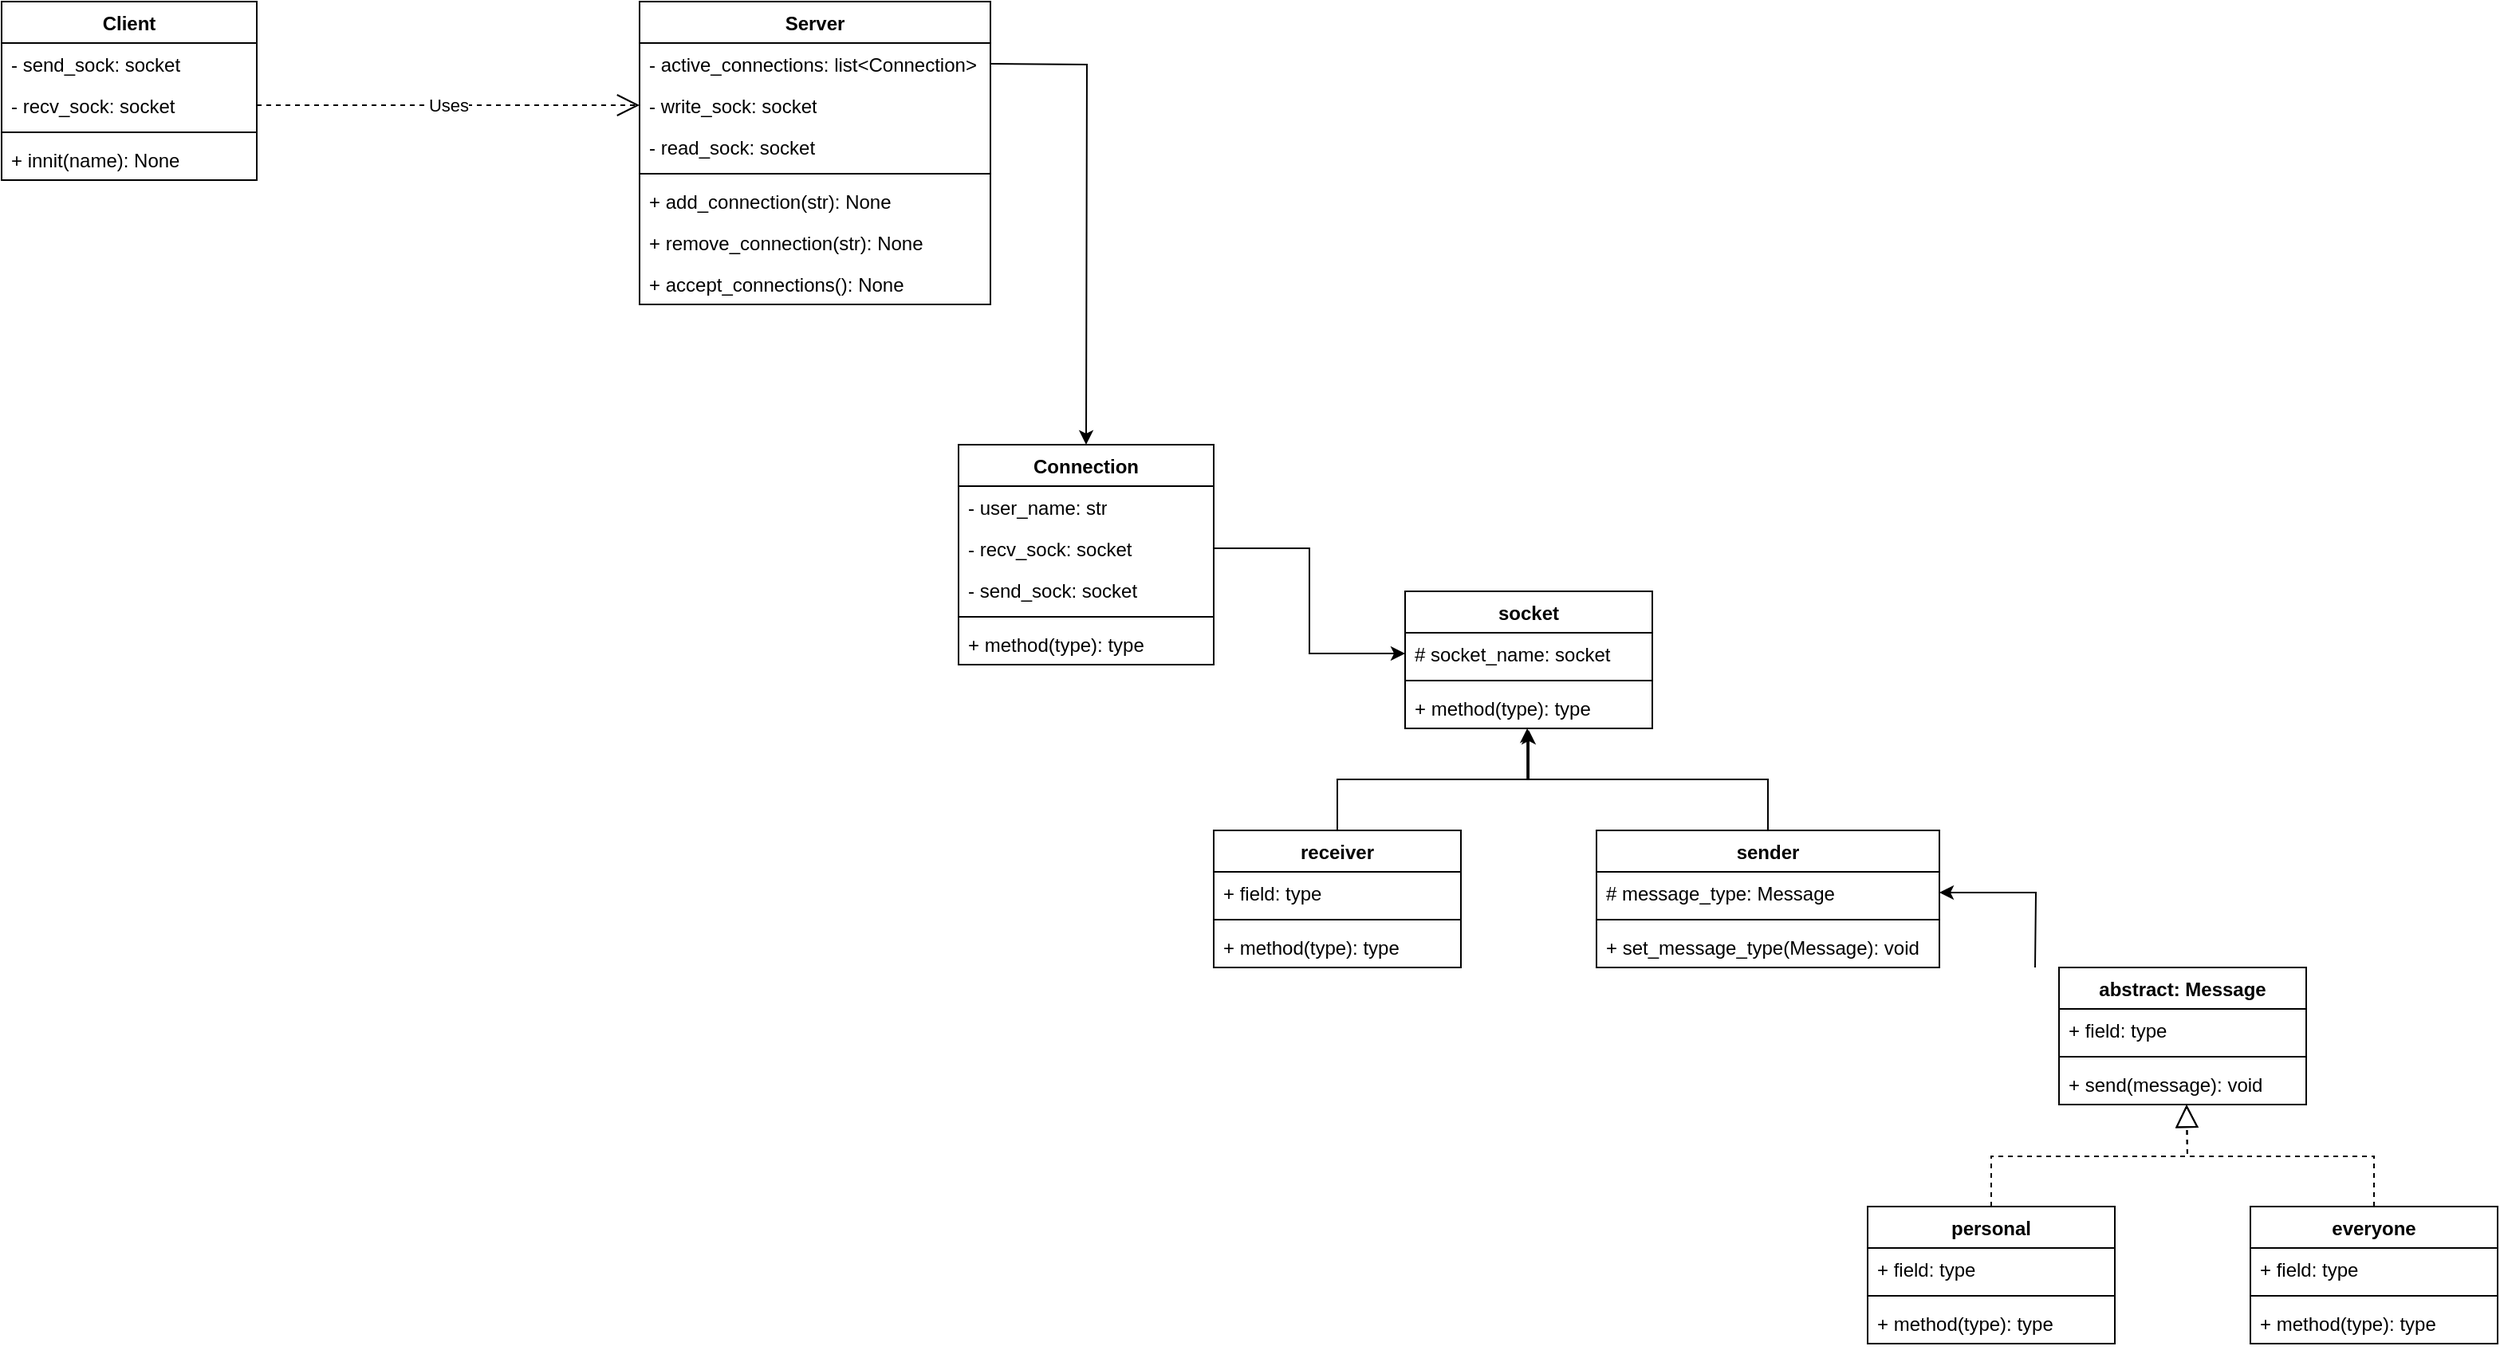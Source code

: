 <mxfile version="24.3.0" type="device" pages="2">
  <diagram id="C5RBs43oDa-KdzZeNtuy" name="Class Diagram">
    <mxGraphModel dx="1194" dy="496" grid="1" gridSize="10" guides="1" tooltips="1" connect="1" arrows="1" fold="1" page="1" pageScale="1" pageWidth="827" pageHeight="1169" math="0" shadow="0">
      <root>
        <mxCell id="WIyWlLk6GJQsqaUBKTNV-0" />
        <mxCell id="WIyWlLk6GJQsqaUBKTNV-1" parent="WIyWlLk6GJQsqaUBKTNV-0" />
        <mxCell id="v_Jj5q0ID63RUvaCrqaN-0" value="Client" style="swimlane;fontStyle=1;align=center;verticalAlign=top;childLayout=stackLayout;horizontal=1;startSize=26;horizontalStack=0;resizeParent=1;resizeParentMax=0;resizeLast=0;collapsible=1;marginBottom=0;whiteSpace=wrap;html=1;" parent="WIyWlLk6GJQsqaUBKTNV-1" vertex="1">
          <mxGeometry x="80" y="80" width="160" height="112" as="geometry" />
        </mxCell>
        <mxCell id="v_Jj5q0ID63RUvaCrqaN-1" value="- send_sock: socket" style="text;strokeColor=none;fillColor=none;align=left;verticalAlign=top;spacingLeft=4;spacingRight=4;overflow=hidden;rotatable=0;points=[[0,0.5],[1,0.5]];portConstraint=eastwest;whiteSpace=wrap;html=1;" parent="v_Jj5q0ID63RUvaCrqaN-0" vertex="1">
          <mxGeometry y="26" width="160" height="26" as="geometry" />
        </mxCell>
        <mxCell id="v_Jj5q0ID63RUvaCrqaN-9" value="- recv_sock: socket" style="text;strokeColor=none;fillColor=none;align=left;verticalAlign=top;spacingLeft=4;spacingRight=4;overflow=hidden;rotatable=0;points=[[0,0.5],[1,0.5]];portConstraint=eastwest;whiteSpace=wrap;html=1;" parent="v_Jj5q0ID63RUvaCrqaN-0" vertex="1">
          <mxGeometry y="52" width="160" height="26" as="geometry" />
        </mxCell>
        <mxCell id="v_Jj5q0ID63RUvaCrqaN-2" value="" style="line;strokeWidth=1;fillColor=none;align=left;verticalAlign=middle;spacingTop=-1;spacingLeft=3;spacingRight=3;rotatable=0;labelPosition=right;points=[];portConstraint=eastwest;strokeColor=inherit;" parent="v_Jj5q0ID63RUvaCrqaN-0" vertex="1">
          <mxGeometry y="78" width="160" height="8" as="geometry" />
        </mxCell>
        <mxCell id="v_Jj5q0ID63RUvaCrqaN-3" value="+ innit(name): None" style="text;strokeColor=none;fillColor=none;align=left;verticalAlign=top;spacingLeft=4;spacingRight=4;overflow=hidden;rotatable=0;points=[[0,0.5],[1,0.5]];portConstraint=eastwest;whiteSpace=wrap;html=1;" parent="v_Jj5q0ID63RUvaCrqaN-0" vertex="1">
          <mxGeometry y="86" width="160" height="26" as="geometry" />
        </mxCell>
        <mxCell id="v_Jj5q0ID63RUvaCrqaN-4" value="Server" style="swimlane;fontStyle=1;align=center;verticalAlign=top;childLayout=stackLayout;horizontal=1;startSize=26;horizontalStack=0;resizeParent=1;resizeParentMax=0;resizeLast=0;collapsible=1;marginBottom=0;whiteSpace=wrap;html=1;" parent="WIyWlLk6GJQsqaUBKTNV-1" vertex="1">
          <mxGeometry x="480" y="80" width="220" height="190" as="geometry" />
        </mxCell>
        <mxCell id="ywHb8sMygKDk7u-xR07f-25" value="- active_connections: list&amp;lt;Connection&amp;gt;" style="text;strokeColor=none;fillColor=none;align=left;verticalAlign=top;spacingLeft=4;spacingRight=4;overflow=hidden;rotatable=0;points=[[0,0.5],[1,0.5]];portConstraint=eastwest;whiteSpace=wrap;html=1;" parent="v_Jj5q0ID63RUvaCrqaN-4" vertex="1">
          <mxGeometry y="26" width="220" height="26" as="geometry" />
        </mxCell>
        <mxCell id="3YF-yE8lUr88BdjKzUOa-0" value="- write_sock: socket" style="text;strokeColor=none;fillColor=none;align=left;verticalAlign=top;spacingLeft=4;spacingRight=4;overflow=hidden;rotatable=0;points=[[0,0.5],[1,0.5]];portConstraint=eastwest;whiteSpace=wrap;html=1;" parent="v_Jj5q0ID63RUvaCrqaN-4" vertex="1">
          <mxGeometry y="52" width="220" height="26" as="geometry" />
        </mxCell>
        <mxCell id="3YF-yE8lUr88BdjKzUOa-1" value="- read_sock: socket" style="text;strokeColor=none;fillColor=none;align=left;verticalAlign=top;spacingLeft=4;spacingRight=4;overflow=hidden;rotatable=0;points=[[0,0.5],[1,0.5]];portConstraint=eastwest;whiteSpace=wrap;html=1;" parent="v_Jj5q0ID63RUvaCrqaN-4" vertex="1">
          <mxGeometry y="78" width="220" height="26" as="geometry" />
        </mxCell>
        <mxCell id="v_Jj5q0ID63RUvaCrqaN-6" value="" style="line;strokeWidth=1;fillColor=none;align=left;verticalAlign=middle;spacingTop=-1;spacingLeft=3;spacingRight=3;rotatable=0;labelPosition=right;points=[];portConstraint=eastwest;strokeColor=inherit;" parent="v_Jj5q0ID63RUvaCrqaN-4" vertex="1">
          <mxGeometry y="104" width="220" height="8" as="geometry" />
        </mxCell>
        <mxCell id="v_Jj5q0ID63RUvaCrqaN-7" value="+ add_connection(str): None" style="text;strokeColor=none;fillColor=none;align=left;verticalAlign=top;spacingLeft=4;spacingRight=4;overflow=hidden;rotatable=0;points=[[0,0.5],[1,0.5]];portConstraint=eastwest;whiteSpace=wrap;html=1;" parent="v_Jj5q0ID63RUvaCrqaN-4" vertex="1">
          <mxGeometry y="112" width="220" height="26" as="geometry" />
        </mxCell>
        <mxCell id="ywHb8sMygKDk7u-xR07f-35" value="+ remove_connection(str): None" style="text;strokeColor=none;fillColor=none;align=left;verticalAlign=top;spacingLeft=4;spacingRight=4;overflow=hidden;rotatable=0;points=[[0,0.5],[1,0.5]];portConstraint=eastwest;whiteSpace=wrap;html=1;" parent="v_Jj5q0ID63RUvaCrqaN-4" vertex="1">
          <mxGeometry y="138" width="220" height="26" as="geometry" />
        </mxCell>
        <mxCell id="v_Jj5q0ID63RUvaCrqaN-12" value="+ accept_connections(): None" style="text;strokeColor=none;fillColor=none;align=left;verticalAlign=top;spacingLeft=4;spacingRight=4;overflow=hidden;rotatable=0;points=[[0,0.5],[1,0.5]];portConstraint=eastwest;whiteSpace=wrap;html=1;" parent="v_Jj5q0ID63RUvaCrqaN-4" vertex="1">
          <mxGeometry y="164" width="220" height="26" as="geometry" />
        </mxCell>
        <mxCell id="v_Jj5q0ID63RUvaCrqaN-11" value="Uses" style="endArrow=open;endSize=12;dashed=1;html=1;rounded=0;entryX=0;entryY=0.5;entryDx=0;entryDy=0;exitX=1;exitY=0.5;exitDx=0;exitDy=0;" parent="WIyWlLk6GJQsqaUBKTNV-1" source="v_Jj5q0ID63RUvaCrqaN-9" edge="1">
          <mxGeometry width="160" relative="1" as="geometry">
            <mxPoint x="280" y="135.5" as="sourcePoint" />
            <mxPoint x="480" y="145" as="targetPoint" />
          </mxGeometry>
        </mxCell>
        <mxCell id="ODC3OEqQ4iOI0RRZzkp0-1" value="receiver" style="swimlane;fontStyle=1;align=center;verticalAlign=top;childLayout=stackLayout;horizontal=1;startSize=26;horizontalStack=0;resizeParent=1;resizeParentMax=0;resizeLast=0;collapsible=1;marginBottom=0;whiteSpace=wrap;html=1;" parent="WIyWlLk6GJQsqaUBKTNV-1" vertex="1">
          <mxGeometry x="840" y="600" width="155" height="86" as="geometry" />
        </mxCell>
        <mxCell id="ODC3OEqQ4iOI0RRZzkp0-2" value="+ field: type" style="text;strokeColor=none;fillColor=none;align=left;verticalAlign=top;spacingLeft=4;spacingRight=4;overflow=hidden;rotatable=0;points=[[0,0.5],[1,0.5]];portConstraint=eastwest;whiteSpace=wrap;html=1;" parent="ODC3OEqQ4iOI0RRZzkp0-1" vertex="1">
          <mxGeometry y="26" width="155" height="26" as="geometry" />
        </mxCell>
        <mxCell id="ODC3OEqQ4iOI0RRZzkp0-3" value="" style="line;strokeWidth=1;fillColor=none;align=left;verticalAlign=middle;spacingTop=-1;spacingLeft=3;spacingRight=3;rotatable=0;labelPosition=right;points=[];portConstraint=eastwest;strokeColor=inherit;" parent="ODC3OEqQ4iOI0RRZzkp0-1" vertex="1">
          <mxGeometry y="52" width="155" height="8" as="geometry" />
        </mxCell>
        <mxCell id="ODC3OEqQ4iOI0RRZzkp0-4" value="+ method(type): type" style="text;strokeColor=none;fillColor=none;align=left;verticalAlign=top;spacingLeft=4;spacingRight=4;overflow=hidden;rotatable=0;points=[[0,0.5],[1,0.5]];portConstraint=eastwest;whiteSpace=wrap;html=1;" parent="ODC3OEqQ4iOI0RRZzkp0-1" vertex="1">
          <mxGeometry y="60" width="155" height="26" as="geometry" />
        </mxCell>
        <mxCell id="ODC3OEqQ4iOI0RRZzkp0-5" value="sender" style="swimlane;fontStyle=1;align=center;verticalAlign=top;childLayout=stackLayout;horizontal=1;startSize=26;horizontalStack=0;resizeParent=1;resizeParentMax=0;resizeLast=0;collapsible=1;marginBottom=0;whiteSpace=wrap;html=1;" parent="WIyWlLk6GJQsqaUBKTNV-1" vertex="1">
          <mxGeometry x="1080" y="600" width="215" height="86" as="geometry" />
        </mxCell>
        <mxCell id="ODC3OEqQ4iOI0RRZzkp0-6" value="# message_type: Message" style="text;strokeColor=none;fillColor=none;align=left;verticalAlign=top;spacingLeft=4;spacingRight=4;overflow=hidden;rotatable=0;points=[[0,0.5],[1,0.5]];portConstraint=eastwest;whiteSpace=wrap;html=1;" parent="ODC3OEqQ4iOI0RRZzkp0-5" vertex="1">
          <mxGeometry y="26" width="215" height="26" as="geometry" />
        </mxCell>
        <mxCell id="ODC3OEqQ4iOI0RRZzkp0-7" value="" style="line;strokeWidth=1;fillColor=none;align=left;verticalAlign=middle;spacingTop=-1;spacingLeft=3;spacingRight=3;rotatable=0;labelPosition=right;points=[];portConstraint=eastwest;strokeColor=inherit;" parent="ODC3OEqQ4iOI0RRZzkp0-5" vertex="1">
          <mxGeometry y="52" width="215" height="8" as="geometry" />
        </mxCell>
        <mxCell id="ODC3OEqQ4iOI0RRZzkp0-8" value="+ set_message_type(Message): void" style="text;strokeColor=none;fillColor=none;align=left;verticalAlign=top;spacingLeft=4;spacingRight=4;overflow=hidden;rotatable=0;points=[[0,0.5],[1,0.5]];portConstraint=eastwest;whiteSpace=wrap;html=1;" parent="ODC3OEqQ4iOI0RRZzkp0-5" vertex="1">
          <mxGeometry y="60" width="215" height="26" as="geometry" />
        </mxCell>
        <mxCell id="ODC3OEqQ4iOI0RRZzkp0-9" value="socket" style="swimlane;fontStyle=1;align=center;verticalAlign=top;childLayout=stackLayout;horizontal=1;startSize=26;horizontalStack=0;resizeParent=1;resizeParentMax=0;resizeLast=0;collapsible=1;marginBottom=0;whiteSpace=wrap;html=1;" parent="WIyWlLk6GJQsqaUBKTNV-1" vertex="1">
          <mxGeometry x="960" y="450" width="155" height="86" as="geometry" />
        </mxCell>
        <mxCell id="ODC3OEqQ4iOI0RRZzkp0-10" value="# socket_name: socket" style="text;strokeColor=none;fillColor=none;align=left;verticalAlign=top;spacingLeft=4;spacingRight=4;overflow=hidden;rotatable=0;points=[[0,0.5],[1,0.5]];portConstraint=eastwest;whiteSpace=wrap;html=1;" parent="ODC3OEqQ4iOI0RRZzkp0-9" vertex="1">
          <mxGeometry y="26" width="155" height="26" as="geometry" />
        </mxCell>
        <mxCell id="ODC3OEqQ4iOI0RRZzkp0-11" value="" style="line;strokeWidth=1;fillColor=none;align=left;verticalAlign=middle;spacingTop=-1;spacingLeft=3;spacingRight=3;rotatable=0;labelPosition=right;points=[];portConstraint=eastwest;strokeColor=inherit;" parent="ODC3OEqQ4iOI0RRZzkp0-9" vertex="1">
          <mxGeometry y="52" width="155" height="8" as="geometry" />
        </mxCell>
        <mxCell id="ODC3OEqQ4iOI0RRZzkp0-12" value="+ method(type): type" style="text;strokeColor=none;fillColor=none;align=left;verticalAlign=top;spacingLeft=4;spacingRight=4;overflow=hidden;rotatable=0;points=[[0,0.5],[1,0.5]];portConstraint=eastwest;whiteSpace=wrap;html=1;" parent="ODC3OEqQ4iOI0RRZzkp0-9" vertex="1">
          <mxGeometry y="60" width="155" height="26" as="geometry" />
        </mxCell>
        <mxCell id="ODC3OEqQ4iOI0RRZzkp0-13" style="edgeStyle=orthogonalEdgeStyle;rounded=0;orthogonalLoop=1;jettySize=auto;html=1;exitX=0.5;exitY=0;exitDx=0;exitDy=0;entryX=0.494;entryY=1;entryDx=0;entryDy=0;entryPerimeter=0;" parent="WIyWlLk6GJQsqaUBKTNV-1" source="ODC3OEqQ4iOI0RRZzkp0-1" target="ODC3OEqQ4iOI0RRZzkp0-12" edge="1">
          <mxGeometry relative="1" as="geometry" />
        </mxCell>
        <mxCell id="ODC3OEqQ4iOI0RRZzkp0-14" style="edgeStyle=orthogonalEdgeStyle;rounded=0;orthogonalLoop=1;jettySize=auto;html=1;exitX=0.5;exitY=0;exitDx=0;exitDy=0;entryX=0.5;entryY=1.038;entryDx=0;entryDy=0;entryPerimeter=0;" parent="WIyWlLk6GJQsqaUBKTNV-1" source="ODC3OEqQ4iOI0RRZzkp0-5" target="ODC3OEqQ4iOI0RRZzkp0-12" edge="1">
          <mxGeometry relative="1" as="geometry" />
        </mxCell>
        <mxCell id="ywHb8sMygKDk7u-xR07f-1" style="edgeStyle=orthogonalEdgeStyle;rounded=0;orthogonalLoop=1;jettySize=auto;html=1;exitX=0.5;exitY=0;exitDx=0;exitDy=0;entryX=1;entryY=0.5;entryDx=0;entryDy=0;" parent="WIyWlLk6GJQsqaUBKTNV-1" target="ODC3OEqQ4iOI0RRZzkp0-6" edge="1">
          <mxGeometry relative="1" as="geometry">
            <mxPoint x="1355" y="686" as="sourcePoint" />
          </mxGeometry>
        </mxCell>
        <mxCell id="ywHb8sMygKDk7u-xR07f-3" value="personal" style="swimlane;fontStyle=1;align=center;verticalAlign=top;childLayout=stackLayout;horizontal=1;startSize=26;horizontalStack=0;resizeParent=1;resizeParentMax=0;resizeLast=0;collapsible=1;marginBottom=0;whiteSpace=wrap;html=1;" parent="WIyWlLk6GJQsqaUBKTNV-1" vertex="1">
          <mxGeometry x="1250" y="836" width="155" height="86" as="geometry" />
        </mxCell>
        <mxCell id="ywHb8sMygKDk7u-xR07f-4" value="+ field: type" style="text;strokeColor=none;fillColor=none;align=left;verticalAlign=top;spacingLeft=4;spacingRight=4;overflow=hidden;rotatable=0;points=[[0,0.5],[1,0.5]];portConstraint=eastwest;whiteSpace=wrap;html=1;" parent="ywHb8sMygKDk7u-xR07f-3" vertex="1">
          <mxGeometry y="26" width="155" height="26" as="geometry" />
        </mxCell>
        <mxCell id="ywHb8sMygKDk7u-xR07f-5" value="" style="line;strokeWidth=1;fillColor=none;align=left;verticalAlign=middle;spacingTop=-1;spacingLeft=3;spacingRight=3;rotatable=0;labelPosition=right;points=[];portConstraint=eastwest;strokeColor=inherit;" parent="ywHb8sMygKDk7u-xR07f-3" vertex="1">
          <mxGeometry y="52" width="155" height="8" as="geometry" />
        </mxCell>
        <mxCell id="ywHb8sMygKDk7u-xR07f-6" value="+ method(type): type" style="text;strokeColor=none;fillColor=none;align=left;verticalAlign=top;spacingLeft=4;spacingRight=4;overflow=hidden;rotatable=0;points=[[0,0.5],[1,0.5]];portConstraint=eastwest;whiteSpace=wrap;html=1;" parent="ywHb8sMygKDk7u-xR07f-3" vertex="1">
          <mxGeometry y="60" width="155" height="26" as="geometry" />
        </mxCell>
        <mxCell id="ywHb8sMygKDk7u-xR07f-7" value="everyone" style="swimlane;fontStyle=1;align=center;verticalAlign=top;childLayout=stackLayout;horizontal=1;startSize=26;horizontalStack=0;resizeParent=1;resizeParentMax=0;resizeLast=0;collapsible=1;marginBottom=0;whiteSpace=wrap;html=1;" parent="WIyWlLk6GJQsqaUBKTNV-1" vertex="1">
          <mxGeometry x="1490" y="836" width="155" height="86" as="geometry" />
        </mxCell>
        <mxCell id="ywHb8sMygKDk7u-xR07f-8" value="+ field: type" style="text;strokeColor=none;fillColor=none;align=left;verticalAlign=top;spacingLeft=4;spacingRight=4;overflow=hidden;rotatable=0;points=[[0,0.5],[1,0.5]];portConstraint=eastwest;whiteSpace=wrap;html=1;" parent="ywHb8sMygKDk7u-xR07f-7" vertex="1">
          <mxGeometry y="26" width="155" height="26" as="geometry" />
        </mxCell>
        <mxCell id="ywHb8sMygKDk7u-xR07f-9" value="" style="line;strokeWidth=1;fillColor=none;align=left;verticalAlign=middle;spacingTop=-1;spacingLeft=3;spacingRight=3;rotatable=0;labelPosition=right;points=[];portConstraint=eastwest;strokeColor=inherit;" parent="ywHb8sMygKDk7u-xR07f-7" vertex="1">
          <mxGeometry y="52" width="155" height="8" as="geometry" />
        </mxCell>
        <mxCell id="ywHb8sMygKDk7u-xR07f-10" value="+ method(type): type" style="text;strokeColor=none;fillColor=none;align=left;verticalAlign=top;spacingLeft=4;spacingRight=4;overflow=hidden;rotatable=0;points=[[0,0.5],[1,0.5]];portConstraint=eastwest;whiteSpace=wrap;html=1;" parent="ywHb8sMygKDk7u-xR07f-7" vertex="1">
          <mxGeometry y="60" width="155" height="26" as="geometry" />
        </mxCell>
        <mxCell id="ywHb8sMygKDk7u-xR07f-15" value="" style="endArrow=block;dashed=1;endFill=0;endSize=12;html=1;rounded=0;exitX=0.5;exitY=0;exitDx=0;exitDy=0;entryX=0.5;entryY=1;entryDx=0;entryDy=0;edgeStyle=orthogonalEdgeStyle;" parent="WIyWlLk6GJQsqaUBKTNV-1" source="ywHb8sMygKDk7u-xR07f-3" edge="1">
          <mxGeometry width="160" relative="1" as="geometry">
            <mxPoint x="1295" y="796" as="sourcePoint" />
            <mxPoint x="1450" y="772" as="targetPoint" />
          </mxGeometry>
        </mxCell>
        <mxCell id="ywHb8sMygKDk7u-xR07f-16" value="" style="endArrow=block;dashed=1;endFill=0;endSize=12;html=1;rounded=0;exitX=0.5;exitY=0;exitDx=0;exitDy=0;entryX=0.5;entryY=1;entryDx=0;entryDy=0;edgeStyle=orthogonalEdgeStyle;" parent="WIyWlLk6GJQsqaUBKTNV-1" source="ywHb8sMygKDk7u-xR07f-7" edge="1">
          <mxGeometry width="160" relative="1" as="geometry">
            <mxPoint x="1515" y="796" as="sourcePoint" />
            <mxPoint x="1450" y="772" as="targetPoint" />
          </mxGeometry>
        </mxCell>
        <mxCell id="ywHb8sMygKDk7u-xR07f-21" value="abstract: Message" style="swimlane;fontStyle=1;align=center;verticalAlign=top;childLayout=stackLayout;horizontal=1;startSize=26;horizontalStack=0;resizeParent=1;resizeParentMax=0;resizeLast=0;collapsible=1;marginBottom=0;whiteSpace=wrap;html=1;" parent="WIyWlLk6GJQsqaUBKTNV-1" vertex="1">
          <mxGeometry x="1370" y="686" width="155" height="86" as="geometry" />
        </mxCell>
        <mxCell id="ywHb8sMygKDk7u-xR07f-22" value="+ field: type" style="text;strokeColor=none;fillColor=none;align=left;verticalAlign=top;spacingLeft=4;spacingRight=4;overflow=hidden;rotatable=0;points=[[0,0.5],[1,0.5]];portConstraint=eastwest;whiteSpace=wrap;html=1;" parent="ywHb8sMygKDk7u-xR07f-21" vertex="1">
          <mxGeometry y="26" width="155" height="26" as="geometry" />
        </mxCell>
        <mxCell id="ywHb8sMygKDk7u-xR07f-23" value="" style="line;strokeWidth=1;fillColor=none;align=left;verticalAlign=middle;spacingTop=-1;spacingLeft=3;spacingRight=3;rotatable=0;labelPosition=right;points=[];portConstraint=eastwest;strokeColor=inherit;" parent="ywHb8sMygKDk7u-xR07f-21" vertex="1">
          <mxGeometry y="52" width="155" height="8" as="geometry" />
        </mxCell>
        <mxCell id="ywHb8sMygKDk7u-xR07f-24" value="+ send(message): void" style="text;strokeColor=none;fillColor=none;align=left;verticalAlign=top;spacingLeft=4;spacingRight=4;overflow=hidden;rotatable=0;points=[[0,0.5],[1,0.5]];portConstraint=eastwest;whiteSpace=wrap;html=1;" parent="ywHb8sMygKDk7u-xR07f-21" vertex="1">
          <mxGeometry y="60" width="155" height="26" as="geometry" />
        </mxCell>
        <mxCell id="ywHb8sMygKDk7u-xR07f-27" value="Connection" style="swimlane;fontStyle=1;align=center;verticalAlign=top;childLayout=stackLayout;horizontal=1;startSize=26;horizontalStack=0;resizeParent=1;resizeParentMax=0;resizeLast=0;collapsible=1;marginBottom=0;whiteSpace=wrap;html=1;" parent="WIyWlLk6GJQsqaUBKTNV-1" vertex="1">
          <mxGeometry x="680" y="358" width="160" height="138" as="geometry" />
        </mxCell>
        <mxCell id="ywHb8sMygKDk7u-xR07f-28" value="- user_name: str" style="text;strokeColor=none;fillColor=none;align=left;verticalAlign=top;spacingLeft=4;spacingRight=4;overflow=hidden;rotatable=0;points=[[0,0.5],[1,0.5]];portConstraint=eastwest;whiteSpace=wrap;html=1;" parent="ywHb8sMygKDk7u-xR07f-27" vertex="1">
          <mxGeometry y="26" width="160" height="26" as="geometry" />
        </mxCell>
        <mxCell id="ywHb8sMygKDk7u-xR07f-36" value="- recv_sock: socket" style="text;strokeColor=none;fillColor=none;align=left;verticalAlign=top;spacingLeft=4;spacingRight=4;overflow=hidden;rotatable=0;points=[[0,0.5],[1,0.5]];portConstraint=eastwest;whiteSpace=wrap;html=1;" parent="ywHb8sMygKDk7u-xR07f-27" vertex="1">
          <mxGeometry y="52" width="160" height="26" as="geometry" />
        </mxCell>
        <mxCell id="ywHb8sMygKDk7u-xR07f-38" value="- send_sock: socket" style="text;strokeColor=none;fillColor=none;align=left;verticalAlign=top;spacingLeft=4;spacingRight=4;overflow=hidden;rotatable=0;points=[[0,0.5],[1,0.5]];portConstraint=eastwest;whiteSpace=wrap;html=1;" parent="ywHb8sMygKDk7u-xR07f-27" vertex="1">
          <mxGeometry y="78" width="160" height="26" as="geometry" />
        </mxCell>
        <mxCell id="ywHb8sMygKDk7u-xR07f-29" value="" style="line;strokeWidth=1;fillColor=none;align=left;verticalAlign=middle;spacingTop=-1;spacingLeft=3;spacingRight=3;rotatable=0;labelPosition=right;points=[];portConstraint=eastwest;strokeColor=inherit;" parent="ywHb8sMygKDk7u-xR07f-27" vertex="1">
          <mxGeometry y="104" width="160" height="8" as="geometry" />
        </mxCell>
        <mxCell id="ywHb8sMygKDk7u-xR07f-30" value="+ method(type): type" style="text;strokeColor=none;fillColor=none;align=left;verticalAlign=top;spacingLeft=4;spacingRight=4;overflow=hidden;rotatable=0;points=[[0,0.5],[1,0.5]];portConstraint=eastwest;whiteSpace=wrap;html=1;" parent="ywHb8sMygKDk7u-xR07f-27" vertex="1">
          <mxGeometry y="112" width="160" height="26" as="geometry" />
        </mxCell>
        <mxCell id="ywHb8sMygKDk7u-xR07f-31" style="edgeStyle=orthogonalEdgeStyle;rounded=0;orthogonalLoop=1;jettySize=auto;html=1;exitX=1;exitY=0.5;exitDx=0;exitDy=0;entryX=0.5;entryY=0;entryDx=0;entryDy=0;" parent="WIyWlLk6GJQsqaUBKTNV-1" edge="1">
          <mxGeometry relative="1" as="geometry">
            <mxPoint x="700" y="119" as="sourcePoint" />
            <mxPoint x="760" y="358" as="targetPoint" />
          </mxGeometry>
        </mxCell>
        <mxCell id="ywHb8sMygKDk7u-xR07f-39" style="edgeStyle=orthogonalEdgeStyle;rounded=0;orthogonalLoop=1;jettySize=auto;html=1;entryX=0;entryY=0.5;entryDx=0;entryDy=0;" parent="WIyWlLk6GJQsqaUBKTNV-1" source="ywHb8sMygKDk7u-xR07f-36" target="ODC3OEqQ4iOI0RRZzkp0-10" edge="1">
          <mxGeometry relative="1" as="geometry" />
        </mxCell>
      </root>
    </mxGraphModel>
  </diagram>
  <diagram id="BQWyi3ZJ55A2g7gXZWw6" name="Sequence Diagram">
    <mxGraphModel dx="1194" dy="496" grid="1" gridSize="10" guides="1" tooltips="1" connect="1" arrows="1" fold="1" page="1" pageScale="1" pageWidth="850" pageHeight="1100" math="0" shadow="0">
      <root>
        <mxCell id="0" />
        <mxCell id="1" parent="0" />
        <mxCell id="m5YWKxgP939f0KwSMe58-3" value="" style="shape=umlLifeline;perimeter=lifelinePerimeter;whiteSpace=wrap;html=1;container=1;dropTarget=0;collapsible=0;recursiveResize=0;outlineConnect=0;portConstraint=eastwest;newEdgeStyle={&quot;curved&quot;:0,&quot;rounded&quot;:0};participant=umlActor;" parent="1" vertex="1">
          <mxGeometry x="50" y="30" width="20" height="890" as="geometry" />
        </mxCell>
        <mxCell id="m5YWKxgP939f0KwSMe58-4" value="" style="shape=umlLifeline;perimeter=lifelinePerimeter;whiteSpace=wrap;html=1;container=1;dropTarget=0;collapsible=0;recursiveResize=0;outlineConnect=0;portConstraint=eastwest;newEdgeStyle={&quot;curved&quot;:0,&quot;rounded&quot;:0};participant=umlActor;" parent="1" vertex="1">
          <mxGeometry x="570" y="30" width="20" height="890" as="geometry" />
        </mxCell>
        <mxCell id="m5YWKxgP939f0KwSMe58-5" value="recv socket" style="shape=umlLifeline;perimeter=lifelinePerimeter;whiteSpace=wrap;html=1;container=1;dropTarget=0;collapsible=0;recursiveResize=0;outlineConnect=0;portConstraint=eastwest;newEdgeStyle={&quot;curved&quot;:0,&quot;rounded&quot;:0};" parent="1" vertex="1">
          <mxGeometry x="160" y="30" width="100" height="890" as="geometry" />
        </mxCell>
        <mxCell id="m5YWKxgP939f0KwSMe58-6" value="start connection" style="html=1;verticalAlign=bottom;endArrow=block;curved=0;rounded=0;" parent="1" target="m5YWKxgP939f0KwSMe58-5" edge="1">
          <mxGeometry width="80" relative="1" as="geometry">
            <mxPoint x="60" y="90" as="sourcePoint" />
            <mxPoint x="140" y="90" as="targetPoint" />
          </mxGeometry>
        </mxCell>
        <mxCell id="m5YWKxgP939f0KwSMe58-10" value="Server Obj" style="shape=umlLifeline;perimeter=lifelinePerimeter;whiteSpace=wrap;html=1;container=1;dropTarget=0;collapsible=0;recursiveResize=0;outlineConnect=0;portConstraint=eastwest;newEdgeStyle={&quot;curved&quot;:0,&quot;rounded&quot;:0};" parent="1" vertex="1">
          <mxGeometry x="300" y="30" width="100" height="890" as="geometry" />
        </mxCell>
        <mxCell id="m5YWKxgP939f0KwSMe58-11" value="send socket" style="shape=umlLifeline;perimeter=lifelinePerimeter;whiteSpace=wrap;html=1;container=1;dropTarget=0;collapsible=0;recursiveResize=0;outlineConnect=0;portConstraint=eastwest;newEdgeStyle={&quot;curved&quot;:0,&quot;rounded&quot;:0};" parent="1" vertex="1">
          <mxGeometry x="425" y="30" width="100" height="890" as="geometry" />
        </mxCell>
        <mxCell id="m5YWKxgP939f0KwSMe58-12" value="creates connection" style="html=1;verticalAlign=bottom;endArrow=block;curved=0;rounded=0;" parent="1" target="m5YWKxgP939f0KwSMe58-10" edge="1">
          <mxGeometry width="80" relative="1" as="geometry">
            <mxPoint x="210" y="110" as="sourcePoint" />
            <mxPoint x="290" y="110" as="targetPoint" />
          </mxGeometry>
        </mxCell>
        <mxCell id="m5YWKxgP939f0KwSMe58-13" value="connection OK" style="html=1;verticalAlign=bottom;endArrow=open;dashed=1;endSize=8;curved=0;rounded=0;" parent="1" target="m5YWKxgP939f0KwSMe58-5" edge="1">
          <mxGeometry relative="1" as="geometry">
            <mxPoint x="350" y="140" as="sourcePoint" />
            <mxPoint x="270" y="140" as="targetPoint" />
          </mxGeometry>
        </mxCell>
        <mxCell id="m5YWKxgP939f0KwSMe58-14" value="connection created" style="html=1;verticalAlign=bottom;endArrow=open;dashed=1;endSize=8;curved=0;rounded=0;" parent="1" target="m5YWKxgP939f0KwSMe58-3" edge="1">
          <mxGeometry relative="1" as="geometry">
            <mxPoint x="210" y="160" as="sourcePoint" />
            <mxPoint x="130" y="160" as="targetPoint" />
          </mxGeometry>
        </mxCell>
        <mxCell id="m5YWKxgP939f0KwSMe58-15" value="user name,&amp;nbsp;&lt;div&gt;message type, message&lt;/div&gt;" style="html=1;verticalAlign=bottom;endArrow=block;curved=0;rounded=0;" parent="1" edge="1">
          <mxGeometry width="80" relative="1" as="geometry">
            <mxPoint x="60" y="250" as="sourcePoint" />
            <mxPoint x="209.5" y="250" as="targetPoint" />
          </mxGeometry>
        </mxCell>
        <mxCell id="m5YWKxgP939f0KwSMe58-16" value="user name" style="html=1;verticalAlign=bottom;endArrow=block;curved=0;rounded=0;" parent="1" edge="1">
          <mxGeometry width="80" relative="1" as="geometry">
            <mxPoint x="210" y="270" as="sourcePoint" />
            <mxPoint x="349.5" y="270" as="targetPoint" />
          </mxGeometry>
        </mxCell>
        <mxCell id="m5YWKxgP939f0KwSMe58-21" value="user connected" style="shape=umlFrame;whiteSpace=wrap;html=1;pointerEvents=0;width=60;height=40;" parent="1" vertex="1">
          <mxGeometry y="281" width="610" height="69" as="geometry" />
        </mxCell>
        <mxCell id="m5YWKxgP939f0KwSMe58-22" value="else" style="shape=umlFrame;whiteSpace=wrap;html=1;pointerEvents=0;" parent="1" vertex="1">
          <mxGeometry y="355" width="610" height="75" as="geometry" />
        </mxCell>
        <mxCell id="m5YWKxgP939f0KwSMe58-25" value="user connected" style="html=1;verticalAlign=bottom;endArrow=block;curved=0;rounded=0;" parent="1" target="m5YWKxgP939f0KwSMe58-11" edge="1">
          <mxGeometry width="80" relative="1" as="geometry">
            <mxPoint x="350" y="300" as="sourcePoint" />
            <mxPoint x="430" y="300" as="targetPoint" />
          </mxGeometry>
        </mxCell>
        <mxCell id="m5YWKxgP939f0KwSMe58-26" value="user connected" style="html=1;verticalAlign=bottom;endArrow=open;dashed=1;endSize=8;curved=0;rounded=0;" parent="1" edge="1">
          <mxGeometry relative="1" as="geometry">
            <mxPoint x="474.5" y="330" as="sourcePoint" />
            <mxPoint x="59.833" y="330" as="targetPoint" />
          </mxGeometry>
        </mxCell>
        <mxCell id="m5YWKxgP939f0KwSMe58-28" value="user disconnected" style="html=1;verticalAlign=bottom;endArrow=block;curved=0;rounded=0;" parent="1" target="m5YWKxgP939f0KwSMe58-11" edge="1">
          <mxGeometry width="80" relative="1" as="geometry">
            <mxPoint x="350" y="380" as="sourcePoint" />
            <mxPoint x="430" y="380" as="targetPoint" />
          </mxGeometry>
        </mxCell>
        <mxCell id="m5YWKxgP939f0KwSMe58-29" value="cannot send message" style="html=1;verticalAlign=bottom;endArrow=open;dashed=1;endSize=8;curved=0;rounded=0;" parent="1" target="m5YWKxgP939f0KwSMe58-3" edge="1">
          <mxGeometry relative="1" as="geometry">
            <mxPoint x="470" y="410" as="sourcePoint" />
            <mxPoint x="390" y="410" as="targetPoint" />
          </mxGeometry>
        </mxCell>
        <mxCell id="m5YWKxgP939f0KwSMe58-30" value="message type OK" style="shape=umlFrame;whiteSpace=wrap;html=1;pointerEvents=0;" parent="1" vertex="1">
          <mxGeometry y="471" width="610" height="120" as="geometry" />
        </mxCell>
        <mxCell id="m5YWKxgP939f0KwSMe58-31" value="message type" style="html=1;verticalAlign=bottom;endArrow=block;curved=0;rounded=0;" parent="1" edge="1">
          <mxGeometry width="80" relative="1" as="geometry">
            <mxPoint x="210" y="450" as="sourcePoint" />
            <mxPoint x="349.5" y="450" as="targetPoint" />
          </mxGeometry>
        </mxCell>
        <mxCell id="m5YWKxgP939f0KwSMe58-32" value="valid message type" style="html=1;verticalAlign=bottom;endArrow=block;curved=0;rounded=0;" parent="1" target="m5YWKxgP939f0KwSMe58-11" edge="1">
          <mxGeometry width="80" relative="1" as="geometry">
            <mxPoint x="350" y="500" as="sourcePoint" />
            <mxPoint x="430" y="500" as="targetPoint" />
          </mxGeometry>
        </mxCell>
        <mxCell id="m5YWKxgP939f0KwSMe58-33" value="send message" style="html=1;verticalAlign=bottom;endArrow=block;curved=0;rounded=0;" parent="1" edge="1">
          <mxGeometry width="80" relative="1" as="geometry">
            <mxPoint x="474.759" y="520" as="sourcePoint" />
            <mxPoint x="579.5" y="520" as="targetPoint" />
          </mxGeometry>
        </mxCell>
        <mxCell id="m5YWKxgP939f0KwSMe58-34" value="message sent" style="html=1;verticalAlign=bottom;endArrow=open;dashed=1;endSize=8;curved=0;rounded=0;" parent="1" target="m5YWKxgP939f0KwSMe58-3" edge="1">
          <mxGeometry relative="1" as="geometry">
            <mxPoint x="580" y="550" as="sourcePoint" />
            <mxPoint x="500" y="550" as="targetPoint" />
          </mxGeometry>
        </mxCell>
        <mxCell id="m5YWKxgP939f0KwSMe58-35" value="else" style="shape=umlFrame;whiteSpace=wrap;html=1;pointerEvents=0;" parent="1" vertex="1">
          <mxGeometry y="596" width="610" height="74" as="geometry" />
        </mxCell>
        <mxCell id="m5YWKxgP939f0KwSMe58-37" value="invalid message type" style="html=1;verticalAlign=bottom;endArrow=block;curved=0;rounded=0;" parent="1" target="m5YWKxgP939f0KwSMe58-11" edge="1">
          <mxGeometry width="80" relative="1" as="geometry">
            <mxPoint x="350" y="620" as="sourcePoint" />
            <mxPoint x="430" y="620" as="targetPoint" />
          </mxGeometry>
        </mxCell>
        <mxCell id="m5YWKxgP939f0KwSMe58-38" value="cannot send message" style="html=1;verticalAlign=bottom;endArrow=open;dashed=1;endSize=8;curved=0;rounded=0;" parent="1" edge="1">
          <mxGeometry relative="1" as="geometry">
            <mxPoint x="474.5" y="650" as="sourcePoint" />
            <mxPoint x="59.759" y="650" as="targetPoint" />
          </mxGeometry>
        </mxCell>
        <mxCell id="7fOzA-QF9LVmuO8zlhko-1" value="end connection" style="html=1;verticalAlign=bottom;endArrow=block;curved=0;rounded=0;" parent="1" target="m5YWKxgP939f0KwSMe58-5" edge="1">
          <mxGeometry width="80" relative="1" as="geometry">
            <mxPoint x="60" y="710" as="sourcePoint" />
            <mxPoint x="140" y="710" as="targetPoint" />
          </mxGeometry>
        </mxCell>
        <mxCell id="7fOzA-QF9LVmuO8zlhko-2" value="remove connection" style="html=1;verticalAlign=bottom;endArrow=block;curved=0;rounded=0;" parent="1" target="m5YWKxgP939f0KwSMe58-10" edge="1">
          <mxGeometry width="80" relative="1" as="geometry">
            <mxPoint x="210" y="740" as="sourcePoint" />
            <mxPoint x="290" y="740" as="targetPoint" />
          </mxGeometry>
        </mxCell>
        <mxCell id="7fOzA-QF9LVmuO8zlhko-3" value="connection removed" style="html=1;verticalAlign=bottom;endArrow=block;curved=0;rounded=0;" parent="1" target="m5YWKxgP939f0KwSMe58-11" edge="1">
          <mxGeometry width="80" relative="1" as="geometry">
            <mxPoint x="350" y="760" as="sourcePoint" />
            <mxPoint x="430" y="760" as="targetPoint" />
          </mxGeometry>
        </mxCell>
        <mxCell id="7fOzA-QF9LVmuO8zlhko-4" value="connection removed" style="html=1;verticalAlign=bottom;endArrow=open;dashed=1;endSize=8;curved=0;rounded=0;exitX=0.51;exitY=0.861;exitDx=0;exitDy=0;exitPerimeter=0;" parent="1" edge="1">
          <mxGeometry relative="1" as="geometry">
            <mxPoint x="476" y="785.29" as="sourcePoint" />
            <mxPoint x="59.759" y="785.29" as="targetPoint" />
          </mxGeometry>
        </mxCell>
      </root>
    </mxGraphModel>
  </diagram>
</mxfile>
